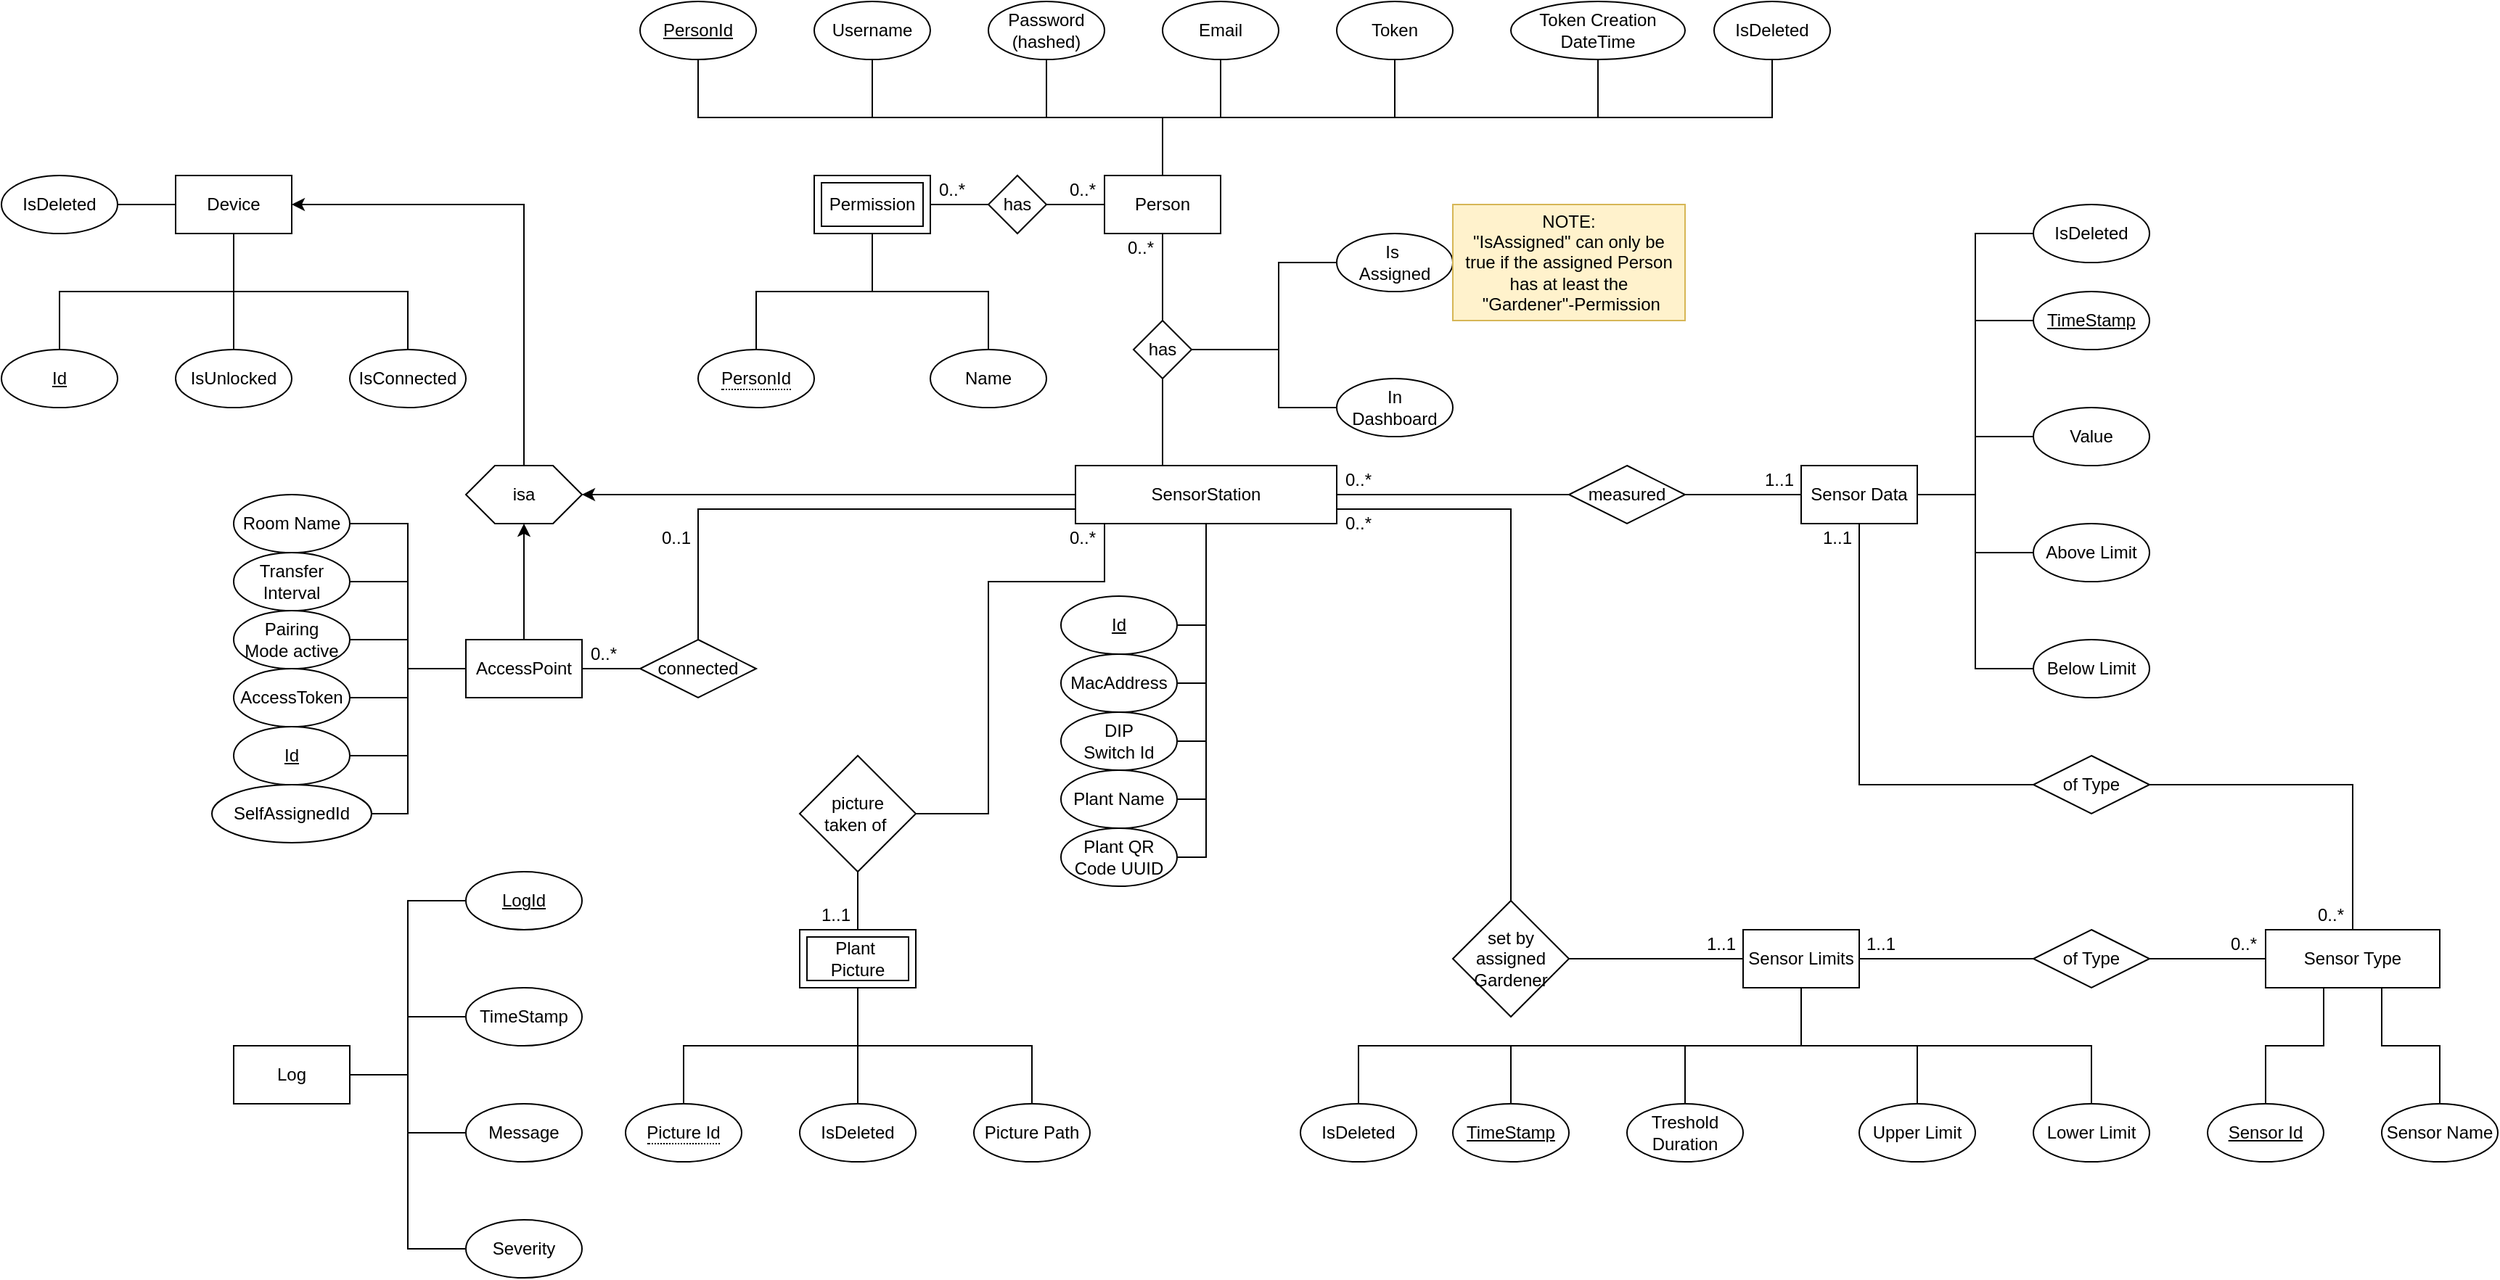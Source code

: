 <mxfile version="21.1.2" type="device">
  <diagram name="Seite-1" id="lxS8BS4AodN4LzezQ3yk">
    <mxGraphModel dx="2102" dy="675" grid="1" gridSize="10" guides="1" tooltips="1" connect="1" arrows="1" fold="1" page="1" pageScale="1" pageWidth="1169" pageHeight="827" math="0" shadow="0">
      <root>
        <mxCell id="0" />
        <mxCell id="1" parent="0" />
        <mxCell id="h1ARGc5JBi5UPweIYLXY-11" style="edgeStyle=orthogonalEdgeStyle;rounded=0;orthogonalLoop=1;jettySize=auto;html=1;endArrow=none;endFill=0;" parent="1" source="h1ARGc5JBi5UPweIYLXY-1" target="h1ARGc5JBi5UPweIYLXY-2" edge="1">
          <mxGeometry relative="1" as="geometry">
            <Array as="points">
              <mxPoint x="400" y="160" />
              <mxPoint x="80" y="160" />
            </Array>
          </mxGeometry>
        </mxCell>
        <mxCell id="h1ARGc5JBi5UPweIYLXY-12" style="edgeStyle=orthogonalEdgeStyle;rounded=0;orthogonalLoop=1;jettySize=auto;html=1;endArrow=none;endFill=0;" parent="1" source="h1ARGc5JBi5UPweIYLXY-1" target="h1ARGc5JBi5UPweIYLXY-9" edge="1">
          <mxGeometry relative="1" as="geometry">
            <Array as="points">
              <mxPoint x="400" y="160" />
              <mxPoint x="200" y="160" />
            </Array>
          </mxGeometry>
        </mxCell>
        <mxCell id="h1ARGc5JBi5UPweIYLXY-13" style="edgeStyle=orthogonalEdgeStyle;rounded=0;orthogonalLoop=1;jettySize=auto;html=1;endArrow=none;endFill=0;" parent="1" source="h1ARGc5JBi5UPweIYLXY-1" target="h1ARGc5JBi5UPweIYLXY-10" edge="1">
          <mxGeometry relative="1" as="geometry" />
        </mxCell>
        <mxCell id="h1ARGc5JBi5UPweIYLXY-14" style="edgeStyle=orthogonalEdgeStyle;rounded=0;orthogonalLoop=1;jettySize=auto;html=1;endArrow=none;endFill=0;" parent="1" source="h1ARGc5JBi5UPweIYLXY-1" target="h1ARGc5JBi5UPweIYLXY-4" edge="1">
          <mxGeometry relative="1" as="geometry">
            <Array as="points">
              <mxPoint x="400" y="160" />
              <mxPoint x="560" y="160" />
            </Array>
          </mxGeometry>
        </mxCell>
        <mxCell id="h1ARGc5JBi5UPweIYLXY-15" style="edgeStyle=orthogonalEdgeStyle;rounded=0;orthogonalLoop=1;jettySize=auto;html=1;endArrow=none;endFill=0;" parent="1" source="h1ARGc5JBi5UPweIYLXY-1" target="h1ARGc5JBi5UPweIYLXY-5" edge="1">
          <mxGeometry relative="1" as="geometry">
            <Array as="points">
              <mxPoint x="400" y="160" />
              <mxPoint x="700" y="160" />
            </Array>
          </mxGeometry>
        </mxCell>
        <mxCell id="h1ARGc5JBi5UPweIYLXY-20" style="edgeStyle=orthogonalEdgeStyle;rounded=0;orthogonalLoop=1;jettySize=auto;html=1;endArrow=none;endFill=0;" parent="1" source="h1ARGc5JBi5UPweIYLXY-1" target="h1ARGc5JBi5UPweIYLXY-19" edge="1">
          <mxGeometry relative="1" as="geometry" />
        </mxCell>
        <mxCell id="h1ARGc5JBi5UPweIYLXY-63" style="edgeStyle=orthogonalEdgeStyle;rounded=0;orthogonalLoop=1;jettySize=auto;html=1;endArrow=none;endFill=0;" parent="1" source="h1ARGc5JBi5UPweIYLXY-1" target="h1ARGc5JBi5UPweIYLXY-62" edge="1">
          <mxGeometry relative="1" as="geometry" />
        </mxCell>
        <mxCell id="h1ARGc5JBi5UPweIYLXY-70" style="edgeStyle=orthogonalEdgeStyle;rounded=0;orthogonalLoop=1;jettySize=auto;html=1;endArrow=none;endFill=0;" parent="1" source="h1ARGc5JBi5UPweIYLXY-1" target="h1ARGc5JBi5UPweIYLXY-69" edge="1">
          <mxGeometry relative="1" as="geometry" />
        </mxCell>
        <mxCell id="h1ARGc5JBi5UPweIYLXY-1" value="Person" style="whiteSpace=wrap;html=1;align=center;" parent="1" vertex="1">
          <mxGeometry x="360" y="200" width="80" height="40" as="geometry" />
        </mxCell>
        <mxCell id="h1ARGc5JBi5UPweIYLXY-2" value="PersonId" style="ellipse;whiteSpace=wrap;html=1;align=center;fontStyle=4;" parent="1" vertex="1">
          <mxGeometry x="40" y="80" width="80" height="40" as="geometry" />
        </mxCell>
        <mxCell id="h1ARGc5JBi5UPweIYLXY-4" value="Token" style="ellipse;whiteSpace=wrap;html=1;align=center;" parent="1" vertex="1">
          <mxGeometry x="520" y="80" width="80" height="40" as="geometry" />
        </mxCell>
        <mxCell id="h1ARGc5JBi5UPweIYLXY-5" value="Token Creation&lt;br&gt;DateTime" style="ellipse;whiteSpace=wrap;html=1;align=center;" parent="1" vertex="1">
          <mxGeometry x="640" y="80" width="120" height="40" as="geometry" />
        </mxCell>
        <mxCell id="h1ARGc5JBi5UPweIYLXY-9" value="Username" style="ellipse;whiteSpace=wrap;html=1;align=center;" parent="1" vertex="1">
          <mxGeometry x="160" y="80" width="80" height="40" as="geometry" />
        </mxCell>
        <mxCell id="h1ARGc5JBi5UPweIYLXY-10" value="Password&lt;br&gt;(hashed)" style="ellipse;whiteSpace=wrap;html=1;align=center;" parent="1" vertex="1">
          <mxGeometry x="280" y="80" width="80" height="40" as="geometry" />
        </mxCell>
        <mxCell id="h1ARGc5JBi5UPweIYLXY-24" style="edgeStyle=orthogonalEdgeStyle;rounded=0;orthogonalLoop=1;jettySize=auto;html=1;endArrow=none;endFill=0;" parent="1" source="h1ARGc5JBi5UPweIYLXY-18" target="h1ARGc5JBi5UPweIYLXY-22" edge="1">
          <mxGeometry relative="1" as="geometry" />
        </mxCell>
        <mxCell id="h1ARGc5JBi5UPweIYLXY-25" style="edgeStyle=orthogonalEdgeStyle;rounded=0;orthogonalLoop=1;jettySize=auto;html=1;endArrow=none;endFill=0;" parent="1" source="h1ARGc5JBi5UPweIYLXY-18" target="h1ARGc5JBi5UPweIYLXY-23" edge="1">
          <mxGeometry relative="1" as="geometry" />
        </mxCell>
        <mxCell id="h1ARGc5JBi5UPweIYLXY-18" value="Permission" style="shape=ext;margin=3;double=1;whiteSpace=wrap;html=1;align=center;" parent="1" vertex="1">
          <mxGeometry x="160" y="200" width="80" height="40" as="geometry" />
        </mxCell>
        <mxCell id="h1ARGc5JBi5UPweIYLXY-21" style="edgeStyle=orthogonalEdgeStyle;rounded=0;orthogonalLoop=1;jettySize=auto;html=1;endArrow=none;endFill=0;" parent="1" source="h1ARGc5JBi5UPweIYLXY-19" target="h1ARGc5JBi5UPweIYLXY-18" edge="1">
          <mxGeometry relative="1" as="geometry" />
        </mxCell>
        <mxCell id="h1ARGc5JBi5UPweIYLXY-19" value="has" style="shape=rhombus;perimeter=rhombusPerimeter;whiteSpace=wrap;html=1;align=center;" parent="1" vertex="1">
          <mxGeometry x="280" y="200" width="40" height="40" as="geometry" />
        </mxCell>
        <mxCell id="h1ARGc5JBi5UPweIYLXY-22" value="&lt;span style=&quot;border-bottom: 1px dotted&quot;&gt;PersonId&lt;/span&gt;" style="ellipse;whiteSpace=wrap;html=1;align=center;" parent="1" vertex="1">
          <mxGeometry x="80" y="320" width="80" height="40" as="geometry" />
        </mxCell>
        <mxCell id="h1ARGc5JBi5UPweIYLXY-23" value="Name" style="ellipse;whiteSpace=wrap;html=1;align=center;" parent="1" vertex="1">
          <mxGeometry x="240" y="320" width="80" height="40" as="geometry" />
        </mxCell>
        <mxCell id="h1ARGc5JBi5UPweIYLXY-26" value="0..*" style="text;html=1;strokeColor=none;fillColor=none;align=center;verticalAlign=middle;whiteSpace=wrap;rounded=0;" parent="1" vertex="1">
          <mxGeometry x="240" y="200" width="30" height="20" as="geometry" />
        </mxCell>
        <mxCell id="h1ARGc5JBi5UPweIYLXY-27" value="0..*" style="text;html=1;strokeColor=none;fillColor=none;align=center;verticalAlign=middle;whiteSpace=wrap;rounded=0;" parent="1" vertex="1">
          <mxGeometry x="330" y="200" width="30" height="20" as="geometry" />
        </mxCell>
        <mxCell id="h1ARGc5JBi5UPweIYLXY-32" style="edgeStyle=orthogonalEdgeStyle;rounded=0;orthogonalLoop=1;jettySize=auto;html=1;endArrow=none;endFill=0;" parent="1" source="h1ARGc5JBi5UPweIYLXY-28" target="h1ARGc5JBi5UPweIYLXY-31" edge="1">
          <mxGeometry relative="1" as="geometry">
            <Array as="points">
              <mxPoint x="-120" y="820" />
              <mxPoint x="-120" y="700" />
            </Array>
          </mxGeometry>
        </mxCell>
        <mxCell id="h1ARGc5JBi5UPweIYLXY-33" style="edgeStyle=orthogonalEdgeStyle;rounded=0;orthogonalLoop=1;jettySize=auto;html=1;endArrow=none;endFill=0;" parent="1" source="h1ARGc5JBi5UPweIYLXY-28" target="h1ARGc5JBi5UPweIYLXY-29" edge="1">
          <mxGeometry relative="1" as="geometry" />
        </mxCell>
        <mxCell id="h1ARGc5JBi5UPweIYLXY-36" style="edgeStyle=orthogonalEdgeStyle;rounded=0;orthogonalLoop=1;jettySize=auto;html=1;endArrow=none;endFill=0;" parent="1" source="h1ARGc5JBi5UPweIYLXY-28" target="h1ARGc5JBi5UPweIYLXY-34" edge="1">
          <mxGeometry relative="1" as="geometry" />
        </mxCell>
        <mxCell id="h1ARGc5JBi5UPweIYLXY-37" style="edgeStyle=orthogonalEdgeStyle;rounded=0;orthogonalLoop=1;jettySize=auto;html=1;endArrow=none;endFill=0;" parent="1" source="h1ARGc5JBi5UPweIYLXY-28" target="h1ARGc5JBi5UPweIYLXY-35" edge="1">
          <mxGeometry relative="1" as="geometry">
            <Array as="points">
              <mxPoint x="-120" y="820" />
              <mxPoint x="-120" y="940" />
            </Array>
          </mxGeometry>
        </mxCell>
        <mxCell id="h1ARGc5JBi5UPweIYLXY-28" value="Log" style="whiteSpace=wrap;html=1;align=center;" parent="1" vertex="1">
          <mxGeometry x="-240" y="800" width="80" height="40" as="geometry" />
        </mxCell>
        <mxCell id="h1ARGc5JBi5UPweIYLXY-29" value="TimeStamp" style="ellipse;whiteSpace=wrap;html=1;align=center;" parent="1" vertex="1">
          <mxGeometry x="-80" y="760" width="80" height="40" as="geometry" />
        </mxCell>
        <mxCell id="h1ARGc5JBi5UPweIYLXY-31" value="LogId" style="ellipse;whiteSpace=wrap;html=1;align=center;fontStyle=4;" parent="1" vertex="1">
          <mxGeometry x="-80" y="680" width="80" height="40" as="geometry" />
        </mxCell>
        <mxCell id="h1ARGc5JBi5UPweIYLXY-34" value="Message" style="ellipse;whiteSpace=wrap;html=1;align=center;" parent="1" vertex="1">
          <mxGeometry x="-80" y="840" width="80" height="40" as="geometry" />
        </mxCell>
        <mxCell id="h1ARGc5JBi5UPweIYLXY-35" value="Severity" style="ellipse;whiteSpace=wrap;html=1;align=center;" parent="1" vertex="1">
          <mxGeometry x="-80" y="920" width="80" height="40" as="geometry" />
        </mxCell>
        <mxCell id="h1ARGc5JBi5UPweIYLXY-109" style="edgeStyle=orthogonalEdgeStyle;rounded=0;orthogonalLoop=1;jettySize=auto;html=1;" parent="1" source="h1ARGc5JBi5UPweIYLXY-39" target="h1ARGc5JBi5UPweIYLXY-99" edge="1">
          <mxGeometry relative="1" as="geometry">
            <Array as="points">
              <mxPoint x="-40" y="540" />
              <mxPoint x="-40" y="540" />
            </Array>
          </mxGeometry>
        </mxCell>
        <mxCell id="h1ARGc5JBi5UPweIYLXY-39" value="AccessPoint" style="whiteSpace=wrap;html=1;align=center;" parent="1" vertex="1">
          <mxGeometry x="-80" y="520" width="80" height="40" as="geometry" />
        </mxCell>
        <mxCell id="h1ARGc5JBi5UPweIYLXY-102" style="edgeStyle=orthogonalEdgeStyle;rounded=0;orthogonalLoop=1;jettySize=auto;html=1;exitX=0;exitY=0.5;exitDx=0;exitDy=0;" parent="1" source="oDnJLp28lQEJhRCP0HGU-2" target="h1ARGc5JBi5UPweIYLXY-99" edge="1">
          <mxGeometry relative="1" as="geometry">
            <mxPoint x="80" y="420" as="sourcePoint" />
          </mxGeometry>
        </mxCell>
        <mxCell id="h1ARGc5JBi5UPweIYLXY-120" style="edgeStyle=orthogonalEdgeStyle;rounded=0;orthogonalLoop=1;jettySize=auto;html=1;endArrow=none;endFill=0;" parent="1" source="h1ARGc5JBi5UPweIYLXY-39" target="h1ARGc5JBi5UPweIYLXY-119" edge="1">
          <mxGeometry relative="1" as="geometry">
            <Array as="points">
              <mxPoint x="40" y="540" />
              <mxPoint x="40" y="540" />
            </Array>
          </mxGeometry>
        </mxCell>
        <mxCell id="h1ARGc5JBi5UPweIYLXY-55" style="edgeStyle=orthogonalEdgeStyle;rounded=0;orthogonalLoop=1;jettySize=auto;html=1;endArrow=none;endFill=0;" parent="1" target="h1ARGc5JBi5UPweIYLXY-53" edge="1">
          <mxGeometry relative="1" as="geometry">
            <Array as="points">
              <mxPoint x="360" y="480" />
              <mxPoint x="280" y="480" />
              <mxPoint x="280" y="640" />
            </Array>
            <mxPoint x="360" y="440" as="sourcePoint" />
          </mxGeometry>
        </mxCell>
        <mxCell id="h1ARGc5JBi5UPweIYLXY-160" style="edgeStyle=orthogonalEdgeStyle;rounded=0;orthogonalLoop=1;jettySize=auto;html=1;endArrow=none;endFill=0;" parent="1" target="h1ARGc5JBi5UPweIYLXY-158" edge="1">
          <mxGeometry relative="1" as="geometry">
            <Array as="points">
              <mxPoint x="640" y="430" />
            </Array>
            <mxPoint x="520" y="430" as="sourcePoint" />
          </mxGeometry>
        </mxCell>
        <mxCell id="h1ARGc5JBi5UPweIYLXY-59" style="edgeStyle=orthogonalEdgeStyle;rounded=0;orthogonalLoop=1;jettySize=auto;html=1;endArrow=none;endFill=0;" parent="1" source="h1ARGc5JBi5UPweIYLXY-49" target="h1ARGc5JBi5UPweIYLXY-57" edge="1">
          <mxGeometry relative="1" as="geometry">
            <Array as="points">
              <mxPoint x="190" y="800" />
              <mxPoint x="70" y="800" />
            </Array>
          </mxGeometry>
        </mxCell>
        <mxCell id="h1ARGc5JBi5UPweIYLXY-60" style="edgeStyle=orthogonalEdgeStyle;rounded=0;orthogonalLoop=1;jettySize=auto;html=1;endArrow=none;endFill=0;" parent="1" source="h1ARGc5JBi5UPweIYLXY-49" target="h1ARGc5JBi5UPweIYLXY-58" edge="1">
          <mxGeometry relative="1" as="geometry" />
        </mxCell>
        <mxCell id="h1ARGc5JBi5UPweIYLXY-64" style="edgeStyle=orthogonalEdgeStyle;rounded=0;orthogonalLoop=1;jettySize=auto;html=1;endArrow=none;endFill=0;" parent="1" source="h1ARGc5JBi5UPweIYLXY-49" target="h1ARGc5JBi5UPweIYLXY-61" edge="1">
          <mxGeometry relative="1" as="geometry">
            <Array as="points">
              <mxPoint x="190" y="800" />
              <mxPoint x="310" y="800" />
            </Array>
          </mxGeometry>
        </mxCell>
        <mxCell id="h1ARGc5JBi5UPweIYLXY-49" value="Plant&amp;nbsp;&lt;br&gt;Picture" style="shape=ext;margin=3;double=1;whiteSpace=wrap;html=1;align=center;" parent="1" vertex="1">
          <mxGeometry x="150" y="720" width="80" height="40" as="geometry" />
        </mxCell>
        <mxCell id="h1ARGc5JBi5UPweIYLXY-51" value="Id" style="ellipse;whiteSpace=wrap;html=1;align=center;fontStyle=4;" parent="1" vertex="1">
          <mxGeometry x="330" y="490" width="80" height="40" as="geometry" />
        </mxCell>
        <mxCell id="h1ARGc5JBi5UPweIYLXY-54" style="edgeStyle=orthogonalEdgeStyle;rounded=0;orthogonalLoop=1;jettySize=auto;html=1;endArrow=none;endFill=0;" parent="1" source="h1ARGc5JBi5UPweIYLXY-53" target="h1ARGc5JBi5UPweIYLXY-49" edge="1">
          <mxGeometry relative="1" as="geometry" />
        </mxCell>
        <mxCell id="h1ARGc5JBi5UPweIYLXY-53" value="picture&lt;br&gt;taken of&amp;nbsp;" style="shape=rhombus;perimeter=rhombusPerimeter;whiteSpace=wrap;html=1;align=center;" parent="1" vertex="1">
          <mxGeometry x="150" y="600" width="80" height="80" as="geometry" />
        </mxCell>
        <mxCell id="h1ARGc5JBi5UPweIYLXY-57" value="&lt;span style=&quot;border-bottom: 1px dotted&quot;&gt;Picture Id&lt;/span&gt;" style="ellipse;whiteSpace=wrap;html=1;align=center;" parent="1" vertex="1">
          <mxGeometry x="30" y="840" width="80" height="40" as="geometry" />
        </mxCell>
        <mxCell id="h1ARGc5JBi5UPweIYLXY-58" value="IsDeleted" style="ellipse;whiteSpace=wrap;html=1;align=center;" parent="1" vertex="1">
          <mxGeometry x="150" y="840" width="80" height="40" as="geometry" />
        </mxCell>
        <mxCell id="h1ARGc5JBi5UPweIYLXY-61" value="Picture Path" style="ellipse;whiteSpace=wrap;html=1;align=center;" parent="1" vertex="1">
          <mxGeometry x="270" y="840" width="80" height="40" as="geometry" />
        </mxCell>
        <mxCell id="h1ARGc5JBi5UPweIYLXY-62" value="Email" style="ellipse;whiteSpace=wrap;html=1;align=center;" parent="1" vertex="1">
          <mxGeometry x="400" y="80" width="80" height="40" as="geometry" />
        </mxCell>
        <mxCell id="h1ARGc5JBi5UPweIYLXY-65" value="1..1" style="text;html=1;strokeColor=none;fillColor=none;align=center;verticalAlign=middle;whiteSpace=wrap;rounded=0;" parent="1" vertex="1">
          <mxGeometry x="160" y="700" width="30" height="20" as="geometry" />
        </mxCell>
        <mxCell id="h1ARGc5JBi5UPweIYLXY-66" value="0..*" style="text;html=1;strokeColor=none;fillColor=none;align=center;verticalAlign=middle;whiteSpace=wrap;rounded=0;" parent="1" vertex="1">
          <mxGeometry x="330" y="440" width="30" height="20" as="geometry" />
        </mxCell>
        <mxCell id="h1ARGc5JBi5UPweIYLXY-71" style="edgeStyle=orthogonalEdgeStyle;rounded=0;orthogonalLoop=1;jettySize=auto;html=1;endArrow=none;endFill=0;" parent="1" source="h1ARGc5JBi5UPweIYLXY-69" edge="1">
          <mxGeometry relative="1" as="geometry">
            <Array as="points">
              <mxPoint x="400" y="380" />
              <mxPoint x="400" y="380" />
            </Array>
            <mxPoint x="400" y="400" as="targetPoint" />
          </mxGeometry>
        </mxCell>
        <mxCell id="h1ARGc5JBi5UPweIYLXY-77" style="edgeStyle=orthogonalEdgeStyle;rounded=0;orthogonalLoop=1;jettySize=auto;html=1;endArrow=none;endFill=0;" parent="1" source="h1ARGc5JBi5UPweIYLXY-69" target="h1ARGc5JBi5UPweIYLXY-75" edge="1">
          <mxGeometry relative="1" as="geometry">
            <Array as="points">
              <mxPoint x="480" y="320" />
              <mxPoint x="480" y="260" />
            </Array>
          </mxGeometry>
        </mxCell>
        <mxCell id="h1ARGc5JBi5UPweIYLXY-78" style="edgeStyle=orthogonalEdgeStyle;rounded=0;orthogonalLoop=1;jettySize=auto;html=1;endArrow=none;endFill=0;" parent="1" source="h1ARGc5JBi5UPweIYLXY-69" target="h1ARGc5JBi5UPweIYLXY-74" edge="1">
          <mxGeometry relative="1" as="geometry">
            <Array as="points">
              <mxPoint x="480" y="320" />
              <mxPoint x="480" y="360" />
            </Array>
          </mxGeometry>
        </mxCell>
        <mxCell id="h1ARGc5JBi5UPweIYLXY-69" value="has" style="shape=rhombus;perimeter=rhombusPerimeter;whiteSpace=wrap;html=1;align=center;" parent="1" vertex="1">
          <mxGeometry x="380" y="300" width="40" height="40" as="geometry" />
        </mxCell>
        <mxCell id="h1ARGc5JBi5UPweIYLXY-72" value="0..*" style="text;html=1;strokeColor=none;fillColor=none;align=center;verticalAlign=middle;whiteSpace=wrap;rounded=0;" parent="1" vertex="1">
          <mxGeometry x="370" y="240" width="30" height="20" as="geometry" />
        </mxCell>
        <mxCell id="h1ARGc5JBi5UPweIYLXY-74" value="In &lt;br&gt;Dashboard" style="ellipse;whiteSpace=wrap;html=1;align=center;" parent="1" vertex="1">
          <mxGeometry x="520" y="340" width="80" height="40" as="geometry" />
        </mxCell>
        <mxCell id="h1ARGc5JBi5UPweIYLXY-75" value="Is&amp;nbsp;&lt;br&gt;Assigned" style="ellipse;whiteSpace=wrap;html=1;align=center;" parent="1" vertex="1">
          <mxGeometry x="520" y="240" width="80" height="40" as="geometry" />
        </mxCell>
        <mxCell id="h1ARGc5JBi5UPweIYLXY-76" value="NOTE: &lt;br&gt;&quot;IsAssigned&quot; can only be &lt;br&gt;true if the assigned Person&lt;br&gt;has at least the&lt;br&gt;&amp;nbsp;&quot;Gardener&quot;-Permission" style="text;html=1;strokeColor=#d6b656;fillColor=#fff2cc;align=center;verticalAlign=middle;whiteSpace=wrap;rounded=0;" parent="1" vertex="1">
          <mxGeometry x="600" y="220" width="160" height="80" as="geometry" />
        </mxCell>
        <mxCell id="h1ARGc5JBi5UPweIYLXY-91" style="edgeStyle=orthogonalEdgeStyle;rounded=0;orthogonalLoop=1;jettySize=auto;html=1;endArrow=none;endFill=0;" parent="1" source="h1ARGc5JBi5UPweIYLXY-89" target="h1ARGc5JBi5UPweIYLXY-90" edge="1">
          <mxGeometry relative="1" as="geometry">
            <Array as="points">
              <mxPoint x="-240" y="280" />
              <mxPoint x="-360" y="280" />
            </Array>
          </mxGeometry>
        </mxCell>
        <mxCell id="h1ARGc5JBi5UPweIYLXY-93" style="edgeStyle=orthogonalEdgeStyle;rounded=0;orthogonalLoop=1;jettySize=auto;html=1;endArrow=none;endFill=0;" parent="1" source="h1ARGc5JBi5UPweIYLXY-89" target="h1ARGc5JBi5UPweIYLXY-92" edge="1">
          <mxGeometry relative="1" as="geometry">
            <Array as="points">
              <mxPoint x="-240" y="260" />
              <mxPoint x="-240" y="260" />
            </Array>
          </mxGeometry>
        </mxCell>
        <mxCell id="Q1EBTZjCYvFg1EEVfm0S-44" style="edgeStyle=orthogonalEdgeStyle;rounded=0;orthogonalLoop=1;jettySize=auto;html=1;endArrow=none;endFill=0;" parent="1" source="h1ARGc5JBi5UPweIYLXY-89" target="Q1EBTZjCYvFg1EEVfm0S-43" edge="1">
          <mxGeometry relative="1" as="geometry">
            <Array as="points">
              <mxPoint x="-240" y="280" />
              <mxPoint x="-120" y="280" />
            </Array>
          </mxGeometry>
        </mxCell>
        <mxCell id="h1ARGc5JBi5UPweIYLXY-89" value="Device" style="whiteSpace=wrap;html=1;align=center;" parent="1" vertex="1">
          <mxGeometry x="-280" y="200" width="80" height="40" as="geometry" />
        </mxCell>
        <mxCell id="h1ARGc5JBi5UPweIYLXY-90" value="Id" style="ellipse;whiteSpace=wrap;html=1;align=center;fontStyle=4;" parent="1" vertex="1">
          <mxGeometry x="-400" y="320" width="80" height="40" as="geometry" />
        </mxCell>
        <mxCell id="h1ARGc5JBi5UPweIYLXY-92" value="IsUnlocked" style="ellipse;whiteSpace=wrap;html=1;align=center;" parent="1" vertex="1">
          <mxGeometry x="-280" y="320" width="80" height="40" as="geometry" />
        </mxCell>
        <mxCell id="h1ARGc5JBi5UPweIYLXY-103" style="edgeStyle=orthogonalEdgeStyle;rounded=0;orthogonalLoop=1;jettySize=auto;html=1;" parent="1" source="h1ARGc5JBi5UPweIYLXY-99" target="h1ARGc5JBi5UPweIYLXY-89" edge="1">
          <mxGeometry relative="1" as="geometry">
            <Array as="points">
              <mxPoint x="-40" y="220" />
            </Array>
          </mxGeometry>
        </mxCell>
        <mxCell id="h1ARGc5JBi5UPweIYLXY-99" value="isa" style="shape=hexagon;perimeter=hexagonPerimeter2;whiteSpace=wrap;html=1;fixedSize=1;" parent="1" vertex="1">
          <mxGeometry x="-80" y="400" width="80" height="40" as="geometry" />
        </mxCell>
        <mxCell id="h1ARGc5JBi5UPweIYLXY-121" style="edgeStyle=orthogonalEdgeStyle;rounded=0;orthogonalLoop=1;jettySize=auto;html=1;endArrow=none;endFill=0;entryX=0;entryY=0.75;entryDx=0;entryDy=0;" parent="1" source="h1ARGc5JBi5UPweIYLXY-119" target="oDnJLp28lQEJhRCP0HGU-2" edge="1">
          <mxGeometry relative="1" as="geometry">
            <Array as="points">
              <mxPoint x="80" y="430" />
            </Array>
            <mxPoint x="100" y="440" as="targetPoint" />
          </mxGeometry>
        </mxCell>
        <mxCell id="h1ARGc5JBi5UPweIYLXY-119" value="connected" style="shape=rhombus;perimeter=rhombusPerimeter;whiteSpace=wrap;html=1;align=center;" parent="1" vertex="1">
          <mxGeometry x="40" y="520" width="80" height="40" as="geometry" />
        </mxCell>
        <mxCell id="h1ARGc5JBi5UPweIYLXY-123" value="0..1" style="text;html=1;strokeColor=none;fillColor=none;align=center;verticalAlign=middle;whiteSpace=wrap;rounded=0;" parent="1" vertex="1">
          <mxGeometry x="50" y="440" width="30" height="20" as="geometry" />
        </mxCell>
        <mxCell id="h1ARGc5JBi5UPweIYLXY-124" value="0..*" style="text;html=1;strokeColor=none;fillColor=none;align=center;verticalAlign=middle;whiteSpace=wrap;rounded=0;" parent="1" vertex="1">
          <mxGeometry y="520" width="30" height="20" as="geometry" />
        </mxCell>
        <mxCell id="W_CJGvO_FvpJiqPRd8oH-6" style="edgeStyle=orthogonalEdgeStyle;rounded=0;orthogonalLoop=1;jettySize=auto;html=1;exitX=1;exitY=0.5;exitDx=0;exitDy=0;entryX=0;entryY=0.5;entryDx=0;entryDy=0;endArrow=none;endFill=0;" edge="1" parent="1" source="h1ARGc5JBi5UPweIYLXY-128" target="h1ARGc5JBi5UPweIYLXY-39">
          <mxGeometry relative="1" as="geometry" />
        </mxCell>
        <mxCell id="h1ARGc5JBi5UPweIYLXY-128" value="Transfer &lt;br&gt;Interval" style="ellipse;whiteSpace=wrap;html=1;align=center;" parent="1" vertex="1">
          <mxGeometry x="-240" y="460" width="80" height="40" as="geometry" />
        </mxCell>
        <mxCell id="W_CJGvO_FvpJiqPRd8oH-5" style="edgeStyle=orthogonalEdgeStyle;rounded=0;orthogonalLoop=1;jettySize=auto;html=1;exitX=1;exitY=0.5;exitDx=0;exitDy=0;entryX=0;entryY=0.5;entryDx=0;entryDy=0;endArrow=none;endFill=0;" edge="1" parent="1" source="h1ARGc5JBi5UPweIYLXY-131" target="h1ARGc5JBi5UPweIYLXY-39">
          <mxGeometry relative="1" as="geometry" />
        </mxCell>
        <mxCell id="h1ARGc5JBi5UPweIYLXY-131" value="Room Name" style="ellipse;whiteSpace=wrap;html=1;align=center;" parent="1" vertex="1">
          <mxGeometry x="-240" y="420" width="80" height="40" as="geometry" />
        </mxCell>
        <mxCell id="W_CJGvO_FvpJiqPRd8oH-7" style="edgeStyle=orthogonalEdgeStyle;rounded=0;orthogonalLoop=1;jettySize=auto;html=1;exitX=1;exitY=0.5;exitDx=0;exitDy=0;entryX=0;entryY=0.5;entryDx=0;entryDy=0;endArrow=none;endFill=0;" edge="1" parent="1" source="h1ARGc5JBi5UPweIYLXY-133" target="h1ARGc5JBi5UPweIYLXY-39">
          <mxGeometry relative="1" as="geometry" />
        </mxCell>
        <mxCell id="h1ARGc5JBi5UPweIYLXY-133" value="Pairing &lt;br&gt;Mode&amp;nbsp;active" style="ellipse;whiteSpace=wrap;html=1;align=center;" parent="1" vertex="1">
          <mxGeometry x="-240" y="500" width="80" height="40" as="geometry" />
        </mxCell>
        <mxCell id="h1ARGc5JBi5UPweIYLXY-157" style="edgeStyle=orthogonalEdgeStyle;rounded=0;orthogonalLoop=1;jettySize=auto;html=1;endArrow=none;endFill=0;" parent="1" source="h1ARGc5JBi5UPweIYLXY-155" edge="1">
          <mxGeometry relative="1" as="geometry">
            <Array as="points">
              <mxPoint x="680" y="410" />
            </Array>
            <mxPoint x="520" y="420" as="targetPoint" />
          </mxGeometry>
        </mxCell>
        <mxCell id="E65wizZixqAyCr6HIl6B-15" style="edgeStyle=orthogonalEdgeStyle;rounded=0;orthogonalLoop=1;jettySize=auto;html=1;endArrow=none;endFill=0;" parent="1" source="h1ARGc5JBi5UPweIYLXY-155" target="E65wizZixqAyCr6HIl6B-8" edge="1">
          <mxGeometry relative="1" as="geometry" />
        </mxCell>
        <mxCell id="h1ARGc5JBi5UPweIYLXY-155" value="measured" style="shape=rhombus;perimeter=rhombusPerimeter;whiteSpace=wrap;html=1;align=center;" parent="1" vertex="1">
          <mxGeometry x="680" y="400" width="80" height="40" as="geometry" />
        </mxCell>
        <mxCell id="E65wizZixqAyCr6HIl6B-7" style="edgeStyle=orthogonalEdgeStyle;rounded=0;orthogonalLoop=1;jettySize=auto;html=1;endArrow=none;endFill=0;" parent="1" source="h1ARGc5JBi5UPweIYLXY-158" target="E65wizZixqAyCr6HIl6B-6" edge="1">
          <mxGeometry relative="1" as="geometry" />
        </mxCell>
        <mxCell id="h1ARGc5JBi5UPweIYLXY-158" value="set by&lt;br&gt;assigned&lt;br&gt;Gardener" style="shape=rhombus;perimeter=rhombusPerimeter;whiteSpace=wrap;html=1;align=center;" parent="1" vertex="1">
          <mxGeometry x="600" y="700" width="80" height="80" as="geometry" />
        </mxCell>
        <mxCell id="h1ARGc5JBi5UPweIYLXY-161" value="0..*" style="text;html=1;strokeColor=none;fillColor=none;align=center;verticalAlign=middle;whiteSpace=wrap;rounded=0;" parent="1" vertex="1">
          <mxGeometry x="520" y="430" width="30" height="20" as="geometry" />
        </mxCell>
        <mxCell id="h1ARGc5JBi5UPweIYLXY-162" value="0..*" style="text;html=1;strokeColor=none;fillColor=none;align=center;verticalAlign=middle;whiteSpace=wrap;rounded=0;" parent="1" vertex="1">
          <mxGeometry x="520" y="400" width="30" height="20" as="geometry" />
        </mxCell>
        <mxCell id="Q1EBTZjCYvFg1EEVfm0S-43" value="IsConnected" style="ellipse;whiteSpace=wrap;html=1;align=center;" parent="1" vertex="1">
          <mxGeometry x="-160" y="320" width="80" height="40" as="geometry" />
        </mxCell>
        <mxCell id="W0FDbkdxKVuGijY4c0zY-1" value="DIP &lt;br&gt;Switch Id" style="ellipse;whiteSpace=wrap;html=1;align=center;" parent="1" vertex="1">
          <mxGeometry x="330" y="570" width="80" height="40" as="geometry" />
        </mxCell>
        <mxCell id="E65wizZixqAyCr6HIl6B-3" style="edgeStyle=orthogonalEdgeStyle;rounded=0;orthogonalLoop=1;jettySize=auto;html=1;endArrow=none;endFill=0;" parent="1" source="E65wizZixqAyCr6HIl6B-1" target="E65wizZixqAyCr6HIl6B-2" edge="1">
          <mxGeometry relative="1" as="geometry">
            <Array as="points">
              <mxPoint x="1200" y="800" />
              <mxPoint x="1160" y="800" />
            </Array>
          </mxGeometry>
        </mxCell>
        <mxCell id="E65wizZixqAyCr6HIl6B-5" style="edgeStyle=orthogonalEdgeStyle;rounded=0;orthogonalLoop=1;jettySize=auto;html=1;endArrow=none;endFill=0;" parent="1" source="E65wizZixqAyCr6HIl6B-1" target="E65wizZixqAyCr6HIl6B-4" edge="1">
          <mxGeometry relative="1" as="geometry">
            <Array as="points">
              <mxPoint x="1240" y="800" />
              <mxPoint x="1280" y="800" />
            </Array>
          </mxGeometry>
        </mxCell>
        <mxCell id="E65wizZixqAyCr6HIl6B-1" value="Sensor Type" style="whiteSpace=wrap;html=1;align=center;" parent="1" vertex="1">
          <mxGeometry x="1160" y="720" width="120" height="40" as="geometry" />
        </mxCell>
        <mxCell id="E65wizZixqAyCr6HIl6B-2" value="Sensor Id" style="ellipse;whiteSpace=wrap;html=1;align=center;fontStyle=4;" parent="1" vertex="1">
          <mxGeometry x="1120" y="840" width="80" height="40" as="geometry" />
        </mxCell>
        <mxCell id="E65wizZixqAyCr6HIl6B-4" value="Sensor Name" style="ellipse;whiteSpace=wrap;html=1;align=center;" parent="1" vertex="1">
          <mxGeometry x="1240" y="840" width="80" height="40" as="geometry" />
        </mxCell>
        <mxCell id="E65wizZixqAyCr6HIl6B-14" style="edgeStyle=orthogonalEdgeStyle;rounded=0;orthogonalLoop=1;jettySize=auto;html=1;endArrow=none;endFill=0;" parent="1" source="E65wizZixqAyCr6HIl6B-6" target="E65wizZixqAyCr6HIl6B-11" edge="1">
          <mxGeometry relative="1" as="geometry">
            <Array as="points">
              <mxPoint x="840" y="800" />
              <mxPoint x="640" y="800" />
            </Array>
          </mxGeometry>
        </mxCell>
        <mxCell id="E65wizZixqAyCr6HIl6B-18" style="edgeStyle=orthogonalEdgeStyle;rounded=0;orthogonalLoop=1;jettySize=auto;html=1;endArrow=none;endFill=0;" parent="1" source="E65wizZixqAyCr6HIl6B-6" target="E65wizZixqAyCr6HIl6B-20" edge="1">
          <mxGeometry relative="1" as="geometry">
            <mxPoint x="760.0" y="921" as="targetPoint" />
            <Array as="points">
              <mxPoint x="840" y="800" />
              <mxPoint x="920" y="800" />
            </Array>
          </mxGeometry>
        </mxCell>
        <mxCell id="E65wizZixqAyCr6HIl6B-19" style="edgeStyle=orthogonalEdgeStyle;rounded=0;orthogonalLoop=1;jettySize=auto;html=1;endArrow=none;endFill=0;" parent="1" source="E65wizZixqAyCr6HIl6B-6" target="E65wizZixqAyCr6HIl6B-21" edge="1">
          <mxGeometry relative="1" as="geometry">
            <mxPoint x="990" y="820" as="targetPoint" />
            <Array as="points">
              <mxPoint x="840" y="800" />
              <mxPoint x="1040" y="800" />
            </Array>
          </mxGeometry>
        </mxCell>
        <mxCell id="E65wizZixqAyCr6HIl6B-24" style="edgeStyle=orthogonalEdgeStyle;rounded=0;orthogonalLoop=1;jettySize=auto;html=1;endArrow=none;endFill=0;" parent="1" source="E65wizZixqAyCr6HIl6B-6" target="E65wizZixqAyCr6HIl6B-22" edge="1">
          <mxGeometry relative="1" as="geometry">
            <Array as="points">
              <mxPoint x="840" y="800" />
              <mxPoint x="760" y="800" />
            </Array>
          </mxGeometry>
        </mxCell>
        <mxCell id="E65wizZixqAyCr6HIl6B-26" style="edgeStyle=orthogonalEdgeStyle;rounded=0;orthogonalLoop=1;jettySize=auto;html=1;endArrow=none;endFill=0;" parent="1" source="E65wizZixqAyCr6HIl6B-6" target="E65wizZixqAyCr6HIl6B-25" edge="1">
          <mxGeometry relative="1" as="geometry" />
        </mxCell>
        <mxCell id="E65wizZixqAyCr6HIl6B-6" value="Sensor Limits" style="whiteSpace=wrap;html=1;align=center;" parent="1" vertex="1">
          <mxGeometry x="800" y="720" width="80" height="40" as="geometry" />
        </mxCell>
        <mxCell id="E65wizZixqAyCr6HIl6B-13" style="edgeStyle=orthogonalEdgeStyle;rounded=0;orthogonalLoop=1;jettySize=auto;html=1;endArrow=none;endFill=0;" parent="1" source="E65wizZixqAyCr6HIl6B-8" target="E65wizZixqAyCr6HIl6B-12" edge="1">
          <mxGeometry relative="1" as="geometry">
            <Array as="points">
              <mxPoint x="960" y="420" />
              <mxPoint x="960" y="300" />
            </Array>
          </mxGeometry>
        </mxCell>
        <mxCell id="E65wizZixqAyCr6HIl6B-38" style="edgeStyle=orthogonalEdgeStyle;rounded=0;orthogonalLoop=1;jettySize=auto;html=1;endArrow=none;endFill=0;" parent="1" source="E65wizZixqAyCr6HIl6B-8" target="E65wizZixqAyCr6HIl6B-37" edge="1">
          <mxGeometry relative="1" as="geometry" />
        </mxCell>
        <mxCell id="Ecq4Yy1oojLo3dx7XNTh-3" style="edgeStyle=orthogonalEdgeStyle;rounded=0;orthogonalLoop=1;jettySize=auto;html=1;endArrow=none;endFill=0;" parent="1" source="E65wizZixqAyCr6HIl6B-8" target="Ecq4Yy1oojLo3dx7XNTh-1" edge="1">
          <mxGeometry relative="1" as="geometry" />
        </mxCell>
        <mxCell id="Ecq4Yy1oojLo3dx7XNTh-4" style="edgeStyle=orthogonalEdgeStyle;rounded=0;orthogonalLoop=1;jettySize=auto;html=1;endArrow=none;endFill=0;" parent="1" source="E65wizZixqAyCr6HIl6B-8" target="Ecq4Yy1oojLo3dx7XNTh-2" edge="1">
          <mxGeometry relative="1" as="geometry">
            <Array as="points">
              <mxPoint x="960" y="420" />
              <mxPoint x="960" y="540" />
            </Array>
          </mxGeometry>
        </mxCell>
        <mxCell id="E65wizZixqAyCr6HIl6B-8" value="Sensor Data" style="whiteSpace=wrap;html=1;align=center;" parent="1" vertex="1">
          <mxGeometry x="840" y="400" width="80" height="40" as="geometry" />
        </mxCell>
        <mxCell id="E65wizZixqAyCr6HIl6B-11" value="TimeStamp" style="ellipse;whiteSpace=wrap;html=1;align=center;fontStyle=4;" parent="1" vertex="1">
          <mxGeometry x="600" y="840" width="80" height="40" as="geometry" />
        </mxCell>
        <mxCell id="E65wizZixqAyCr6HIl6B-12" value="TimeStamp" style="ellipse;whiteSpace=wrap;html=1;align=center;fontStyle=4;" parent="1" vertex="1">
          <mxGeometry x="1000" y="280" width="80" height="40" as="geometry" />
        </mxCell>
        <mxCell id="E65wizZixqAyCr6HIl6B-20" value="Upper Limit" style="ellipse;whiteSpace=wrap;html=1;align=center;" parent="1" vertex="1">
          <mxGeometry x="880" y="840" width="80" height="40" as="geometry" />
        </mxCell>
        <mxCell id="E65wizZixqAyCr6HIl6B-21" value="Lower Limit" style="ellipse;whiteSpace=wrap;html=1;align=center;" parent="1" vertex="1">
          <mxGeometry x="1000" y="840" width="80" height="40" as="geometry" />
        </mxCell>
        <mxCell id="E65wizZixqAyCr6HIl6B-22" value="Treshold Duration" style="ellipse;whiteSpace=wrap;html=1;align=center;" parent="1" vertex="1">
          <mxGeometry x="720" y="840" width="80" height="40" as="geometry" />
        </mxCell>
        <mxCell id="E65wizZixqAyCr6HIl6B-27" style="edgeStyle=orthogonalEdgeStyle;rounded=0;orthogonalLoop=1;jettySize=auto;html=1;endArrow=none;endFill=0;" parent="1" source="E65wizZixqAyCr6HIl6B-25" target="E65wizZixqAyCr6HIl6B-1" edge="1">
          <mxGeometry relative="1" as="geometry" />
        </mxCell>
        <mxCell id="E65wizZixqAyCr6HIl6B-25" value="of Type" style="shape=rhombus;perimeter=rhombusPerimeter;whiteSpace=wrap;html=1;align=center;" parent="1" vertex="1">
          <mxGeometry x="1000" y="720" width="80" height="40" as="geometry" />
        </mxCell>
        <mxCell id="E65wizZixqAyCr6HIl6B-29" value="1..1" style="text;html=1;strokeColor=none;fillColor=none;align=center;verticalAlign=middle;whiteSpace=wrap;rounded=0;" parent="1" vertex="1">
          <mxGeometry x="880" y="720" width="30" height="20" as="geometry" />
        </mxCell>
        <mxCell id="E65wizZixqAyCr6HIl6B-30" value="0..*" style="text;html=1;strokeColor=none;fillColor=none;align=center;verticalAlign=middle;whiteSpace=wrap;rounded=0;" parent="1" vertex="1">
          <mxGeometry x="1130" y="720" width="30" height="20" as="geometry" />
        </mxCell>
        <mxCell id="E65wizZixqAyCr6HIl6B-31" style="edgeStyle=orthogonalEdgeStyle;rounded=0;orthogonalLoop=1;jettySize=auto;html=1;endArrow=none;endFill=0;" parent="1" source="E65wizZixqAyCr6HIl6B-8" target="E65wizZixqAyCr6HIl6B-33" edge="1">
          <mxGeometry relative="1" as="geometry">
            <mxPoint x="840" y="580" as="sourcePoint" />
            <Array as="points">
              <mxPoint x="880" y="620" />
            </Array>
          </mxGeometry>
        </mxCell>
        <mxCell id="E65wizZixqAyCr6HIl6B-32" style="edgeStyle=orthogonalEdgeStyle;rounded=0;orthogonalLoop=1;jettySize=auto;html=1;endArrow=none;endFill=0;" parent="1" source="E65wizZixqAyCr6HIl6B-33" target="E65wizZixqAyCr6HIl6B-1" edge="1">
          <mxGeometry relative="1" as="geometry">
            <mxPoint x="1120" y="580" as="targetPoint" />
          </mxGeometry>
        </mxCell>
        <mxCell id="E65wizZixqAyCr6HIl6B-33" value="of Type" style="shape=rhombus;perimeter=rhombusPerimeter;whiteSpace=wrap;html=1;align=center;" parent="1" vertex="1">
          <mxGeometry x="1000" y="600" width="80" height="40" as="geometry" />
        </mxCell>
        <mxCell id="E65wizZixqAyCr6HIl6B-34" value="1..1" style="text;html=1;strokeColor=none;fillColor=none;align=center;verticalAlign=middle;whiteSpace=wrap;rounded=0;" parent="1" vertex="1">
          <mxGeometry x="850" y="440" width="30" height="20" as="geometry" />
        </mxCell>
        <mxCell id="E65wizZixqAyCr6HIl6B-35" value="0..*" style="text;html=1;strokeColor=none;fillColor=none;align=center;verticalAlign=middle;whiteSpace=wrap;rounded=0;" parent="1" vertex="1">
          <mxGeometry x="1190" y="700" width="30" height="20" as="geometry" />
        </mxCell>
        <mxCell id="E65wizZixqAyCr6HIl6B-37" value="Value" style="ellipse;whiteSpace=wrap;html=1;align=center;" parent="1" vertex="1">
          <mxGeometry x="1000" y="360" width="80" height="40" as="geometry" />
        </mxCell>
        <mxCell id="E65wizZixqAyCr6HIl6B-39" value="1..1" style="text;html=1;strokeColor=none;fillColor=none;align=center;verticalAlign=middle;whiteSpace=wrap;rounded=0;" parent="1" vertex="1">
          <mxGeometry x="770" y="720" width="30" height="20" as="geometry" />
        </mxCell>
        <mxCell id="2n7OZ8UoaoI5-d7Xt1co-1" value="Plant Name" style="ellipse;whiteSpace=wrap;html=1;align=center;" parent="1" vertex="1">
          <mxGeometry x="330" y="610" width="80" height="40" as="geometry" />
        </mxCell>
        <mxCell id="Ecq4Yy1oojLo3dx7XNTh-1" value="Above Limit" style="ellipse;whiteSpace=wrap;html=1;align=center;" parent="1" vertex="1">
          <mxGeometry x="1000" y="440" width="80" height="40" as="geometry" />
        </mxCell>
        <mxCell id="Ecq4Yy1oojLo3dx7XNTh-2" value="Below Limit" style="ellipse;whiteSpace=wrap;html=1;align=center;" parent="1" vertex="1">
          <mxGeometry x="1000" y="520" width="80" height="40" as="geometry" />
        </mxCell>
        <mxCell id="W_CJGvO_FvpJiqPRd8oH-8" style="edgeStyle=orthogonalEdgeStyle;rounded=0;orthogonalLoop=1;jettySize=auto;html=1;exitX=1;exitY=0.5;exitDx=0;exitDy=0;entryX=0;entryY=0.5;entryDx=0;entryDy=0;endArrow=none;endFill=0;" edge="1" parent="1" source="Ecq4Yy1oojLo3dx7XNTh-5" target="h1ARGc5JBi5UPweIYLXY-39">
          <mxGeometry relative="1" as="geometry" />
        </mxCell>
        <mxCell id="Ecq4Yy1oojLo3dx7XNTh-5" value="AccessToken" style="ellipse;whiteSpace=wrap;html=1;align=center;" parent="1" vertex="1">
          <mxGeometry x="-240" y="540" width="80" height="40" as="geometry" />
        </mxCell>
        <mxCell id="Ecq4Yy1oojLo3dx7XNTh-8" value="1..1" style="text;html=1;strokeColor=none;fillColor=none;align=center;verticalAlign=middle;whiteSpace=wrap;rounded=0;" parent="1" vertex="1">
          <mxGeometry x="810" y="400" width="30" height="20" as="geometry" />
        </mxCell>
        <mxCell id="Ecq4Yy1oojLo3dx7XNTh-9" value="Plant QR Code UUID" style="ellipse;whiteSpace=wrap;html=1;align=center;" parent="1" vertex="1">
          <mxGeometry x="330" y="650" width="80" height="40" as="geometry" />
        </mxCell>
        <mxCell id="W_CJGvO_FvpJiqPRd8oH-12" style="edgeStyle=orthogonalEdgeStyle;rounded=0;orthogonalLoop=1;jettySize=auto;html=1;exitX=0.5;exitY=1;exitDx=0;exitDy=0;entryX=1;entryY=0.5;entryDx=0;entryDy=0;endArrow=none;endFill=0;" edge="1" parent="1" source="oDnJLp28lQEJhRCP0HGU-2" target="h1ARGc5JBi5UPweIYLXY-51">
          <mxGeometry relative="1" as="geometry" />
        </mxCell>
        <mxCell id="W_CJGvO_FvpJiqPRd8oH-13" style="edgeStyle=orthogonalEdgeStyle;rounded=0;orthogonalLoop=1;jettySize=auto;html=1;exitX=0.5;exitY=1;exitDx=0;exitDy=0;entryX=1;entryY=0.5;entryDx=0;entryDy=0;endArrow=none;endFill=0;" edge="1" parent="1" source="oDnJLp28lQEJhRCP0HGU-2" target="W_CJGvO_FvpJiqPRd8oH-11">
          <mxGeometry relative="1" as="geometry" />
        </mxCell>
        <mxCell id="W_CJGvO_FvpJiqPRd8oH-14" style="edgeStyle=orthogonalEdgeStyle;rounded=0;orthogonalLoop=1;jettySize=auto;html=1;exitX=0.5;exitY=1;exitDx=0;exitDy=0;entryX=1;entryY=0.5;entryDx=0;entryDy=0;endArrow=none;endFill=0;" edge="1" parent="1" source="oDnJLp28lQEJhRCP0HGU-2" target="W0FDbkdxKVuGijY4c0zY-1">
          <mxGeometry relative="1" as="geometry" />
        </mxCell>
        <mxCell id="W_CJGvO_FvpJiqPRd8oH-15" style="edgeStyle=orthogonalEdgeStyle;rounded=0;orthogonalLoop=1;jettySize=auto;html=1;exitX=0.5;exitY=1;exitDx=0;exitDy=0;entryX=1;entryY=0.5;entryDx=0;entryDy=0;endArrow=none;endFill=0;" edge="1" parent="1" source="oDnJLp28lQEJhRCP0HGU-2" target="2n7OZ8UoaoI5-d7Xt1co-1">
          <mxGeometry relative="1" as="geometry" />
        </mxCell>
        <mxCell id="W_CJGvO_FvpJiqPRd8oH-16" style="edgeStyle=orthogonalEdgeStyle;rounded=0;orthogonalLoop=1;jettySize=auto;html=1;exitX=0.5;exitY=1;exitDx=0;exitDy=0;entryX=1;entryY=0.5;entryDx=0;entryDy=0;endArrow=none;endFill=0;" edge="1" parent="1" source="oDnJLp28lQEJhRCP0HGU-2" target="Ecq4Yy1oojLo3dx7XNTh-9">
          <mxGeometry relative="1" as="geometry" />
        </mxCell>
        <mxCell id="oDnJLp28lQEJhRCP0HGU-2" value="SensorStation" style="whiteSpace=wrap;html=1;align=center;" parent="1" vertex="1">
          <mxGeometry x="340" y="400" width="180" height="40" as="geometry" />
        </mxCell>
        <mxCell id="W_CJGvO_FvpJiqPRd8oH-10" style="edgeStyle=orthogonalEdgeStyle;rounded=0;orthogonalLoop=1;jettySize=auto;html=1;exitX=1;exitY=0.5;exitDx=0;exitDy=0;entryX=0;entryY=0.5;entryDx=0;entryDy=0;endArrow=none;endFill=0;" edge="1" parent="1" source="W_CJGvO_FvpJiqPRd8oH-2" target="h1ARGc5JBi5UPweIYLXY-39">
          <mxGeometry relative="1" as="geometry">
            <Array as="points">
              <mxPoint x="-120" y="640" />
              <mxPoint x="-120" y="540" />
            </Array>
          </mxGeometry>
        </mxCell>
        <mxCell id="W_CJGvO_FvpJiqPRd8oH-2" value="SelfAssignedId" style="ellipse;whiteSpace=wrap;html=1;align=center;" vertex="1" parent="1">
          <mxGeometry x="-255" y="620" width="110" height="40" as="geometry" />
        </mxCell>
        <mxCell id="W_CJGvO_FvpJiqPRd8oH-9" style="edgeStyle=orthogonalEdgeStyle;rounded=0;orthogonalLoop=1;jettySize=auto;html=1;exitX=1;exitY=0.5;exitDx=0;exitDy=0;entryX=0;entryY=0.5;entryDx=0;entryDy=0;endArrow=none;endFill=0;" edge="1" parent="1" source="W_CJGvO_FvpJiqPRd8oH-4" target="h1ARGc5JBi5UPweIYLXY-39">
          <mxGeometry relative="1" as="geometry" />
        </mxCell>
        <mxCell id="W_CJGvO_FvpJiqPRd8oH-4" value="&lt;u&gt;Id&lt;/u&gt;" style="ellipse;whiteSpace=wrap;html=1;align=center;" vertex="1" parent="1">
          <mxGeometry x="-240" y="580" width="80" height="40" as="geometry" />
        </mxCell>
        <mxCell id="W_CJGvO_FvpJiqPRd8oH-11" value="MacAddress" style="ellipse;whiteSpace=wrap;html=1;align=center;" vertex="1" parent="1">
          <mxGeometry x="330" y="530" width="80" height="40" as="geometry" />
        </mxCell>
        <mxCell id="W_CJGvO_FvpJiqPRd8oH-18" style="edgeStyle=orthogonalEdgeStyle;rounded=0;orthogonalLoop=1;jettySize=auto;html=1;exitX=1;exitY=0.5;exitDx=0;exitDy=0;entryX=0;entryY=0.5;entryDx=0;entryDy=0;endArrow=none;endFill=0;" edge="1" parent="1" source="W_CJGvO_FvpJiqPRd8oH-17" target="h1ARGc5JBi5UPweIYLXY-89">
          <mxGeometry relative="1" as="geometry" />
        </mxCell>
        <mxCell id="W_CJGvO_FvpJiqPRd8oH-17" value="IsDeleted" style="ellipse;whiteSpace=wrap;html=1;align=center;" vertex="1" parent="1">
          <mxGeometry x="-400" y="200" width="80" height="40" as="geometry" />
        </mxCell>
        <mxCell id="W_CJGvO_FvpJiqPRd8oH-20" style="edgeStyle=orthogonalEdgeStyle;rounded=0;orthogonalLoop=1;jettySize=auto;html=1;exitX=0.5;exitY=1;exitDx=0;exitDy=0;entryX=0.5;entryY=0;entryDx=0;entryDy=0;endArrow=none;endFill=0;" edge="1" parent="1" source="W_CJGvO_FvpJiqPRd8oH-19" target="h1ARGc5JBi5UPweIYLXY-1">
          <mxGeometry relative="1" as="geometry" />
        </mxCell>
        <mxCell id="W_CJGvO_FvpJiqPRd8oH-19" value="IsDeleted" style="ellipse;whiteSpace=wrap;html=1;align=center;" vertex="1" parent="1">
          <mxGeometry x="780" y="80" width="80" height="40" as="geometry" />
        </mxCell>
        <mxCell id="W_CJGvO_FvpJiqPRd8oH-22" style="edgeStyle=orthogonalEdgeStyle;rounded=0;orthogonalLoop=1;jettySize=auto;html=1;exitX=0;exitY=0.5;exitDx=0;exitDy=0;entryX=1;entryY=0.5;entryDx=0;entryDy=0;endArrow=none;endFill=0;" edge="1" parent="1" source="W_CJGvO_FvpJiqPRd8oH-21" target="E65wizZixqAyCr6HIl6B-8">
          <mxGeometry relative="1" as="geometry" />
        </mxCell>
        <mxCell id="W_CJGvO_FvpJiqPRd8oH-21" value="IsDeleted" style="ellipse;whiteSpace=wrap;html=1;align=center;" vertex="1" parent="1">
          <mxGeometry x="1000" y="220" width="80" height="40" as="geometry" />
        </mxCell>
        <mxCell id="W_CJGvO_FvpJiqPRd8oH-24" style="edgeStyle=orthogonalEdgeStyle;rounded=0;orthogonalLoop=1;jettySize=auto;html=1;exitX=0.5;exitY=0;exitDx=0;exitDy=0;entryX=0.5;entryY=1;entryDx=0;entryDy=0;endArrow=none;endFill=0;" edge="1" parent="1" source="W_CJGvO_FvpJiqPRd8oH-23" target="E65wizZixqAyCr6HIl6B-6">
          <mxGeometry relative="1" as="geometry" />
        </mxCell>
        <mxCell id="W_CJGvO_FvpJiqPRd8oH-23" value="IsDeleted" style="ellipse;whiteSpace=wrap;html=1;align=center;" vertex="1" parent="1">
          <mxGeometry x="495" y="840" width="80" height="40" as="geometry" />
        </mxCell>
      </root>
    </mxGraphModel>
  </diagram>
</mxfile>
